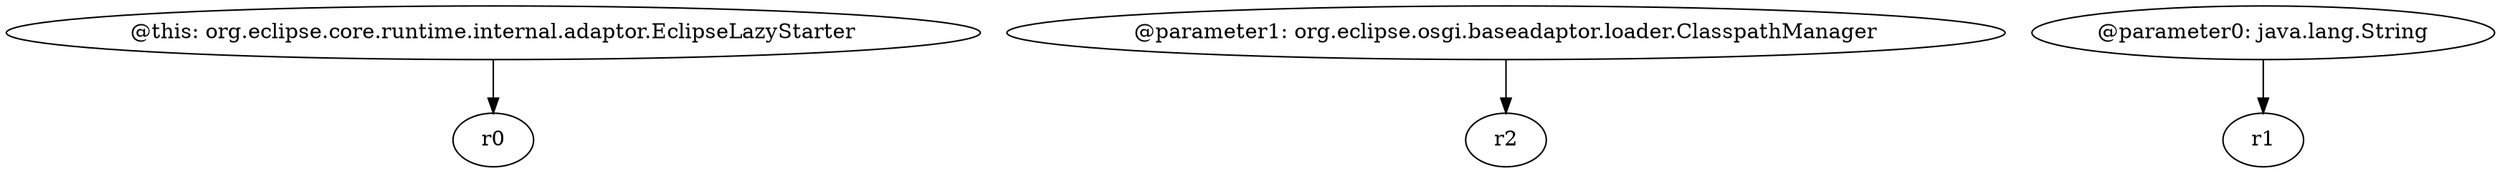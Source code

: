 digraph g {
0[label="@this: org.eclipse.core.runtime.internal.adaptor.EclipseLazyStarter"]
1[label="r0"]
0->1[label=""]
2[label="@parameter1: org.eclipse.osgi.baseadaptor.loader.ClasspathManager"]
3[label="r2"]
2->3[label=""]
4[label="@parameter0: java.lang.String"]
5[label="r1"]
4->5[label=""]
}
